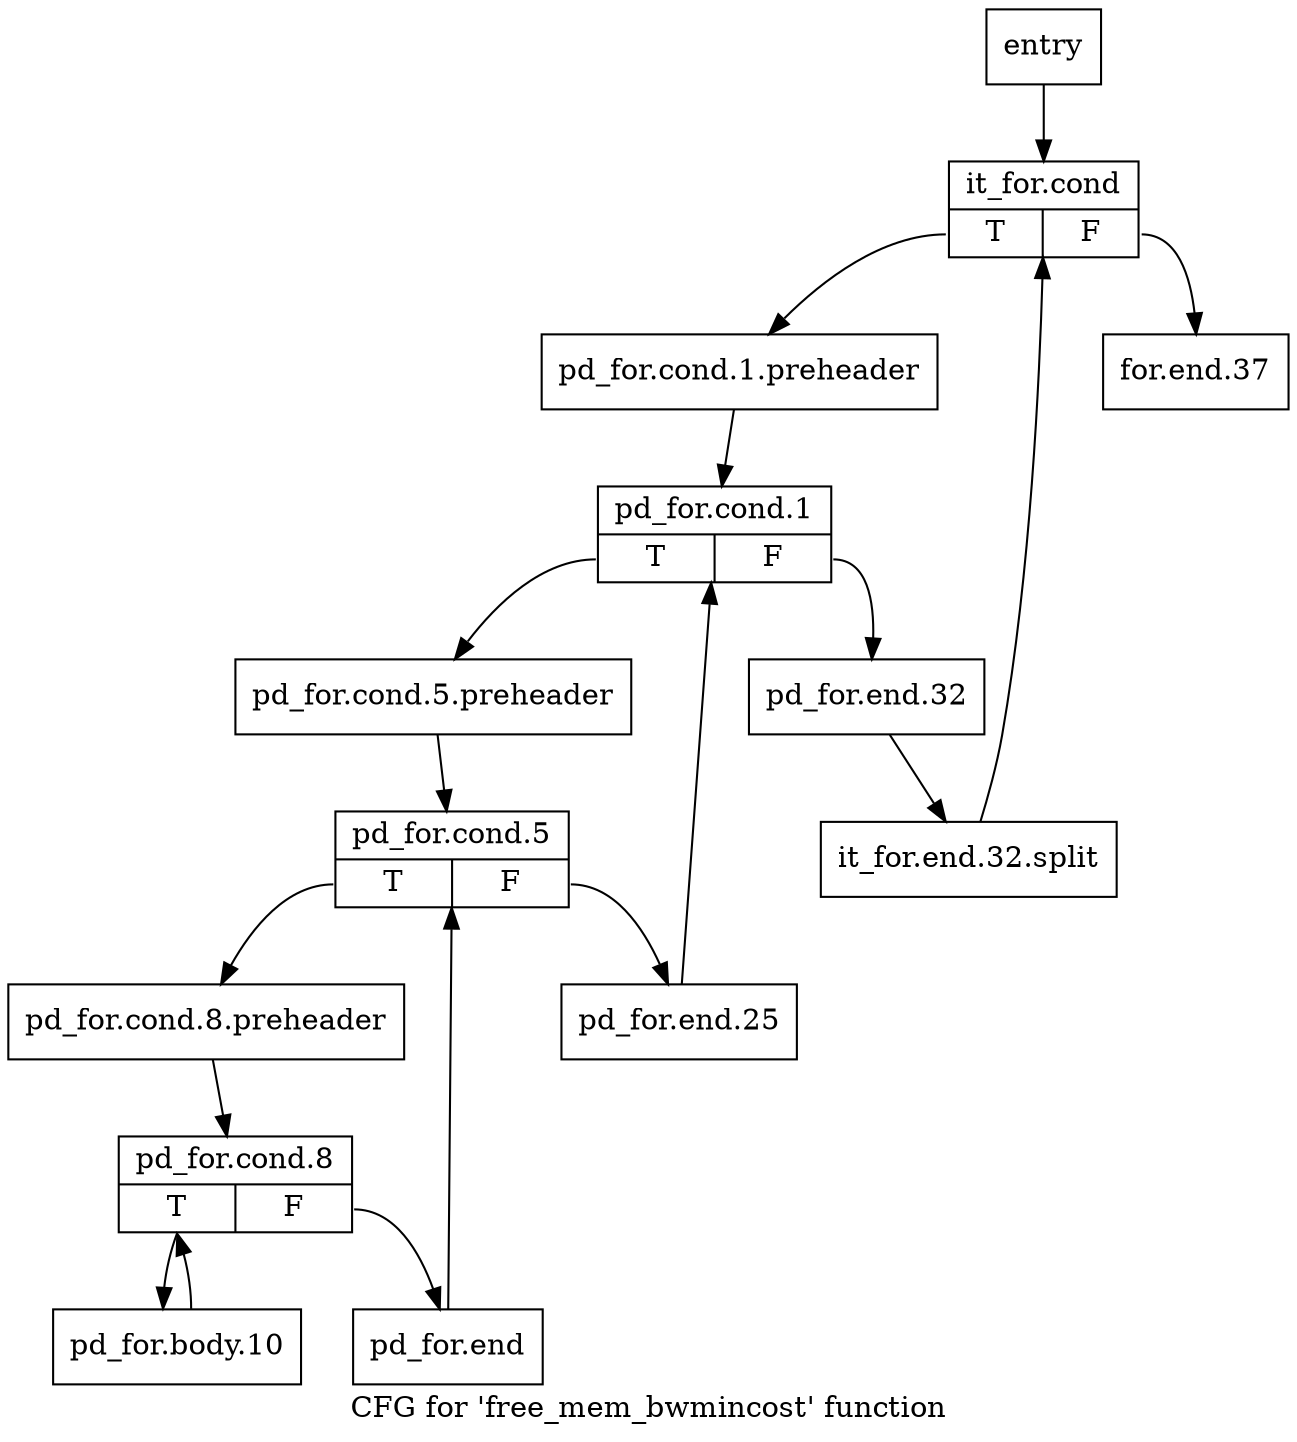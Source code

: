 digraph "CFG for 'free_mem_bwmincost' function" {
	label="CFG for 'free_mem_bwmincost' function";

	Node0x17ec160 [shape=record,label="{entry}"];
	Node0x17ec160 -> Node0x17ec1b0;
	Node0x17ec1b0 [shape=record,label="{it_for.cond|{<s0>T|<s1>F}}"];
	Node0x17ec1b0:s0 -> Node0x17ec200;
	Node0x17ec1b0:s1 -> Node0x17ecdb0;
	Node0x17ec200 [shape=record,label="{pd_for.cond.1.preheader}"];
	Node0x17ec200 -> Node0x17ec250;
	Node0x17ec250 [shape=record,label="{pd_for.cond.1|{<s0>T|<s1>F}}"];
	Node0x17ec250:s0 -> Node0x17ec2a0;
	Node0x17ec250:s1 -> Node0x17ecd60;
	Node0x17ec2a0 [shape=record,label="{pd_for.cond.5.preheader}"];
	Node0x17ec2a0 -> Node0x17ec2f0;
	Node0x17ec2f0 [shape=record,label="{pd_for.cond.5|{<s0>T|<s1>F}}"];
	Node0x17ec2f0:s0 -> Node0x17ec340;
	Node0x17ec2f0:s1 -> Node0x17ecd10;
	Node0x17ec340 [shape=record,label="{pd_for.cond.8.preheader}"];
	Node0x17ec340 -> Node0x17ec390;
	Node0x17ec390 [shape=record,label="{pd_for.cond.8|{<s0>T|<s1>F}}"];
	Node0x17ec390:s0 -> Node0x17ec3e0;
	Node0x17ec390:s1 -> Node0x17ec430;
	Node0x17ec3e0 [shape=record,label="{pd_for.body.10}"];
	Node0x17ec3e0 -> Node0x17ec390;
	Node0x17ec430 [shape=record,label="{pd_for.end}"];
	Node0x17ec430 -> Node0x17ec2f0;
	Node0x17ecd10 [shape=record,label="{pd_for.end.25}"];
	Node0x17ecd10 -> Node0x17ec250;
	Node0x17ecd60 [shape=record,label="{pd_for.end.32}"];
	Node0x17ecd60 -> Node0x3155de0;
	Node0x3155de0 [shape=record,label="{it_for.end.32.split}"];
	Node0x3155de0 -> Node0x17ec1b0;
	Node0x17ecdb0 [shape=record,label="{for.end.37}"];
}
